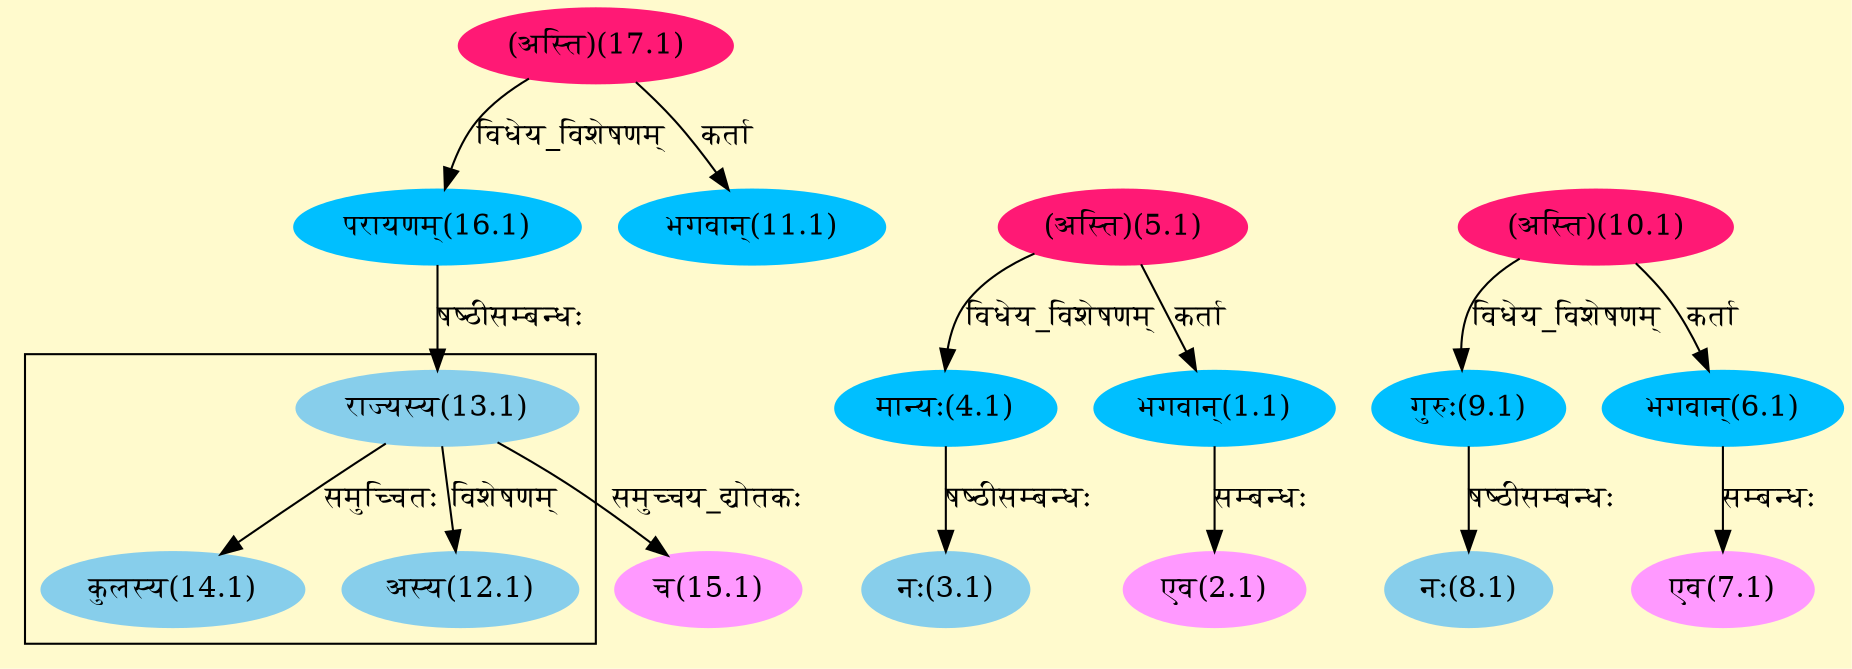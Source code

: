 digraph G{
rankdir=BT;
 compound=true;
 bgcolor="lemonchiffon1";

subgraph cluster_1{
Node12_1 [style=filled, color="#87CEEB" label = "अस्य(12.1)"]
Node13_1 [style=filled, color="#87CEEB" label = "राज्यस्य(13.1)"]
Node14_1 [style=filled, color="#87CEEB" label = "कुलस्य(14.1)"]

}
Node1_1 [style=filled, color="#00BFFF" label = "भगवान्(1.1)"]
Node5_1 [style=filled, color="#FF1975" label = "(अस्ति)(5.1)"]
Node2_1 [style=filled, color="#FF99FF" label = "एव(2.1)"]
Node3_1 [style=filled, color="#87CEEB" label = "नः(3.1)"]
Node4_1 [style=filled, color="#00BFFF" label = "मान्यः(4.1)"]
Node [style=filled, color="" label = "()"]
Node6_1 [style=filled, color="#00BFFF" label = "भगवान्(6.1)"]
Node10_1 [style=filled, color="#FF1975" label = "(अस्ति)(10.1)"]
Node7_1 [style=filled, color="#FF99FF" label = "एव(7.1)"]
Node8_1 [style=filled, color="#87CEEB" label = "नः(8.1)"]
Node9_1 [style=filled, color="#00BFFF" label = "गुरुः(9.1)"]
Node11_1 [style=filled, color="#00BFFF" label = "भगवान्(11.1)"]
Node17_1 [style=filled, color="#FF1975" label = "(अस्ति)(17.1)"]
Node13_1 [style=filled, color="#87CEEB" label = "राज्यस्य(13.1)"]
Node16_1 [style=filled, color="#00BFFF" label = "परायणम्(16.1)"]
Node15_1 [style=filled, color="#FF99FF" label = "च(15.1)"]
/* Start of Relations section */

Node1_1 -> Node5_1 [  label="कर्ता"  dir="back" ]
Node2_1 -> Node1_1 [  label="सम्बन्धः"  dir="back" ]
Node3_1 -> Node4_1 [  label="षष्ठीसम्बन्धः"  dir="back" ]
Node4_1 -> Node5_1 [  label="विधेय_विशेषणम्"  dir="back" ]
Node6_1 -> Node10_1 [  label="कर्ता"  dir="back" ]
Node7_1 -> Node6_1 [  label="सम्बन्धः"  dir="back" ]
Node8_1 -> Node9_1 [  label="षष्ठीसम्बन्धः"  dir="back" ]
Node9_1 -> Node10_1 [  label="विधेय_विशेषणम्"  dir="back" ]
Node11_1 -> Node17_1 [  label="कर्ता"  dir="back" ]
Node12_1 -> Node13_1 [  label="विशेषणम्"  dir="back" ]
Node13_1 -> Node16_1 [  label="षष्ठीसम्बन्धः"  dir="back" ]
Node14_1 -> Node13_1 [  label="समुच्चितः"  dir="back" ]
Node15_1 -> Node13_1 [  label="समुच्चय_द्योतकः"  dir="back" ]
Node16_1 -> Node17_1 [  label="विधेय_विशेषणम्"  dir="back" ]
}
